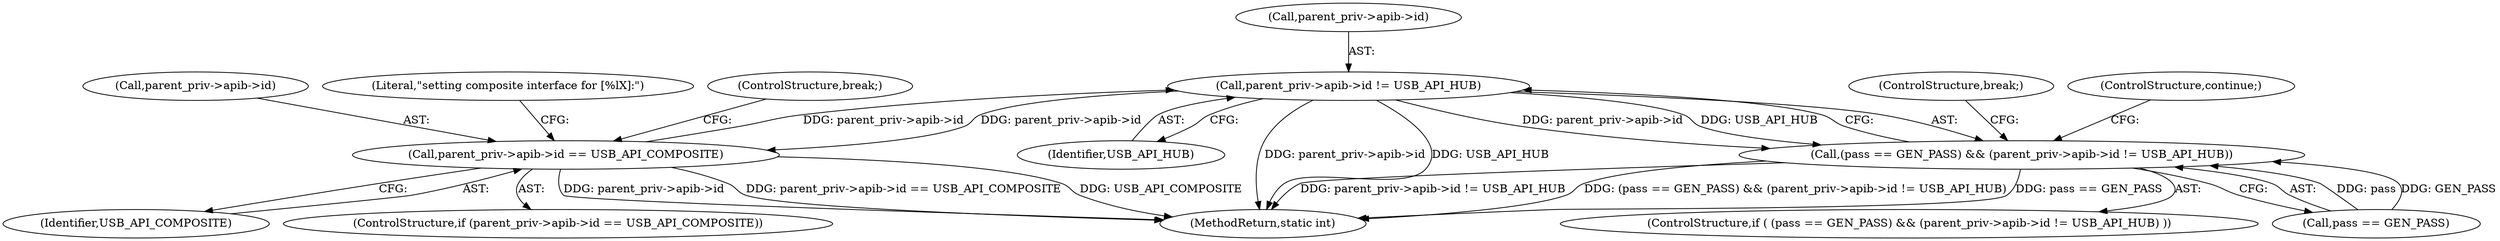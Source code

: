 digraph "0_Chrome_ac149a8d4371c0e01e0934fdd57b09e86f96b5b9_29@pointer" {
"1000652" [label="(Call,parent_priv->apib->id != USB_API_HUB)"];
"1000965" [label="(Call,parent_priv->apib->id == USB_API_COMPOSITE)"];
"1000652" [label="(Call,parent_priv->apib->id != USB_API_HUB)"];
"1000648" [label="(Call,(pass == GEN_PASS) && (parent_priv->apib->id != USB_API_HUB))"];
"1000966" [label="(Call,parent_priv->apib->id)"];
"1000971" [label="(Identifier,USB_API_COMPOSITE)"];
"1000648" [label="(Call,(pass == GEN_PASS) && (parent_priv->apib->id != USB_API_HUB))"];
"1000661" [label="(ControlStructure,break;)"];
"1000964" [label="(ControlStructure,if (parent_priv->apib->id == USB_API_COMPOSITE))"];
"1000965" [label="(Call,parent_priv->apib->id == USB_API_COMPOSITE)"];
"1000649" [label="(Call,pass == GEN_PASS)"];
"1000660" [label="(ControlStructure,continue;)"];
"1000653" [label="(Call,parent_priv->apib->id)"];
"1000658" [label="(Identifier,USB_API_HUB)"];
"1000974" [label="(Literal,\"setting composite interface for [%lX]:\")"];
"1000998" [label="(ControlStructure,break;)"];
"1000647" [label="(ControlStructure,if ( (pass == GEN_PASS) && (parent_priv->apib->id != USB_API_HUB) ))"];
"1000652" [label="(Call,parent_priv->apib->id != USB_API_HUB)"];
"1001033" [label="(MethodReturn,static int)"];
"1000652" -> "1000648"  [label="AST: "];
"1000652" -> "1000658"  [label="CFG: "];
"1000653" -> "1000652"  [label="AST: "];
"1000658" -> "1000652"  [label="AST: "];
"1000648" -> "1000652"  [label="CFG: "];
"1000652" -> "1001033"  [label="DDG: parent_priv->apib->id"];
"1000652" -> "1001033"  [label="DDG: USB_API_HUB"];
"1000652" -> "1000648"  [label="DDG: parent_priv->apib->id"];
"1000652" -> "1000648"  [label="DDG: USB_API_HUB"];
"1000965" -> "1000652"  [label="DDG: parent_priv->apib->id"];
"1000652" -> "1000965"  [label="DDG: parent_priv->apib->id"];
"1000965" -> "1000964"  [label="AST: "];
"1000965" -> "1000971"  [label="CFG: "];
"1000966" -> "1000965"  [label="AST: "];
"1000971" -> "1000965"  [label="AST: "];
"1000974" -> "1000965"  [label="CFG: "];
"1000998" -> "1000965"  [label="CFG: "];
"1000965" -> "1001033"  [label="DDG: parent_priv->apib->id == USB_API_COMPOSITE"];
"1000965" -> "1001033"  [label="DDG: USB_API_COMPOSITE"];
"1000965" -> "1001033"  [label="DDG: parent_priv->apib->id"];
"1000648" -> "1000647"  [label="AST: "];
"1000648" -> "1000649"  [label="CFG: "];
"1000649" -> "1000648"  [label="AST: "];
"1000660" -> "1000648"  [label="CFG: "];
"1000661" -> "1000648"  [label="CFG: "];
"1000648" -> "1001033"  [label="DDG: parent_priv->apib->id != USB_API_HUB"];
"1000648" -> "1001033"  [label="DDG: (pass == GEN_PASS) && (parent_priv->apib->id != USB_API_HUB)"];
"1000648" -> "1001033"  [label="DDG: pass == GEN_PASS"];
"1000649" -> "1000648"  [label="DDG: pass"];
"1000649" -> "1000648"  [label="DDG: GEN_PASS"];
}
